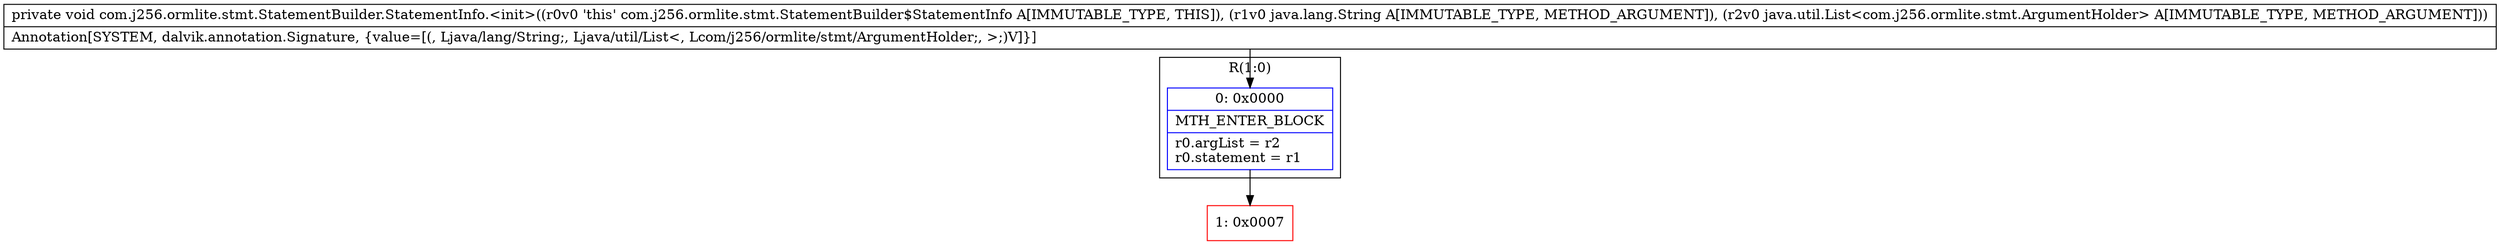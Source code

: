digraph "CFG forcom.j256.ormlite.stmt.StatementBuilder.StatementInfo.\<init\>(Ljava\/lang\/String;Ljava\/util\/List;)V" {
subgraph cluster_Region_640829666 {
label = "R(1:0)";
node [shape=record,color=blue];
Node_0 [shape=record,label="{0\:\ 0x0000|MTH_ENTER_BLOCK\l|r0.argList = r2\lr0.statement = r1\l}"];
}
Node_1 [shape=record,color=red,label="{1\:\ 0x0007}"];
MethodNode[shape=record,label="{private void com.j256.ormlite.stmt.StatementBuilder.StatementInfo.\<init\>((r0v0 'this' com.j256.ormlite.stmt.StatementBuilder$StatementInfo A[IMMUTABLE_TYPE, THIS]), (r1v0 java.lang.String A[IMMUTABLE_TYPE, METHOD_ARGUMENT]), (r2v0 java.util.List\<com.j256.ormlite.stmt.ArgumentHolder\> A[IMMUTABLE_TYPE, METHOD_ARGUMENT]))  | Annotation[SYSTEM, dalvik.annotation.Signature, \{value=[(, Ljava\/lang\/String;, Ljava\/util\/List\<, Lcom\/j256\/ormlite\/stmt\/ArgumentHolder;, \>;)V]\}]\l}"];
MethodNode -> Node_0;
Node_0 -> Node_1;
}

